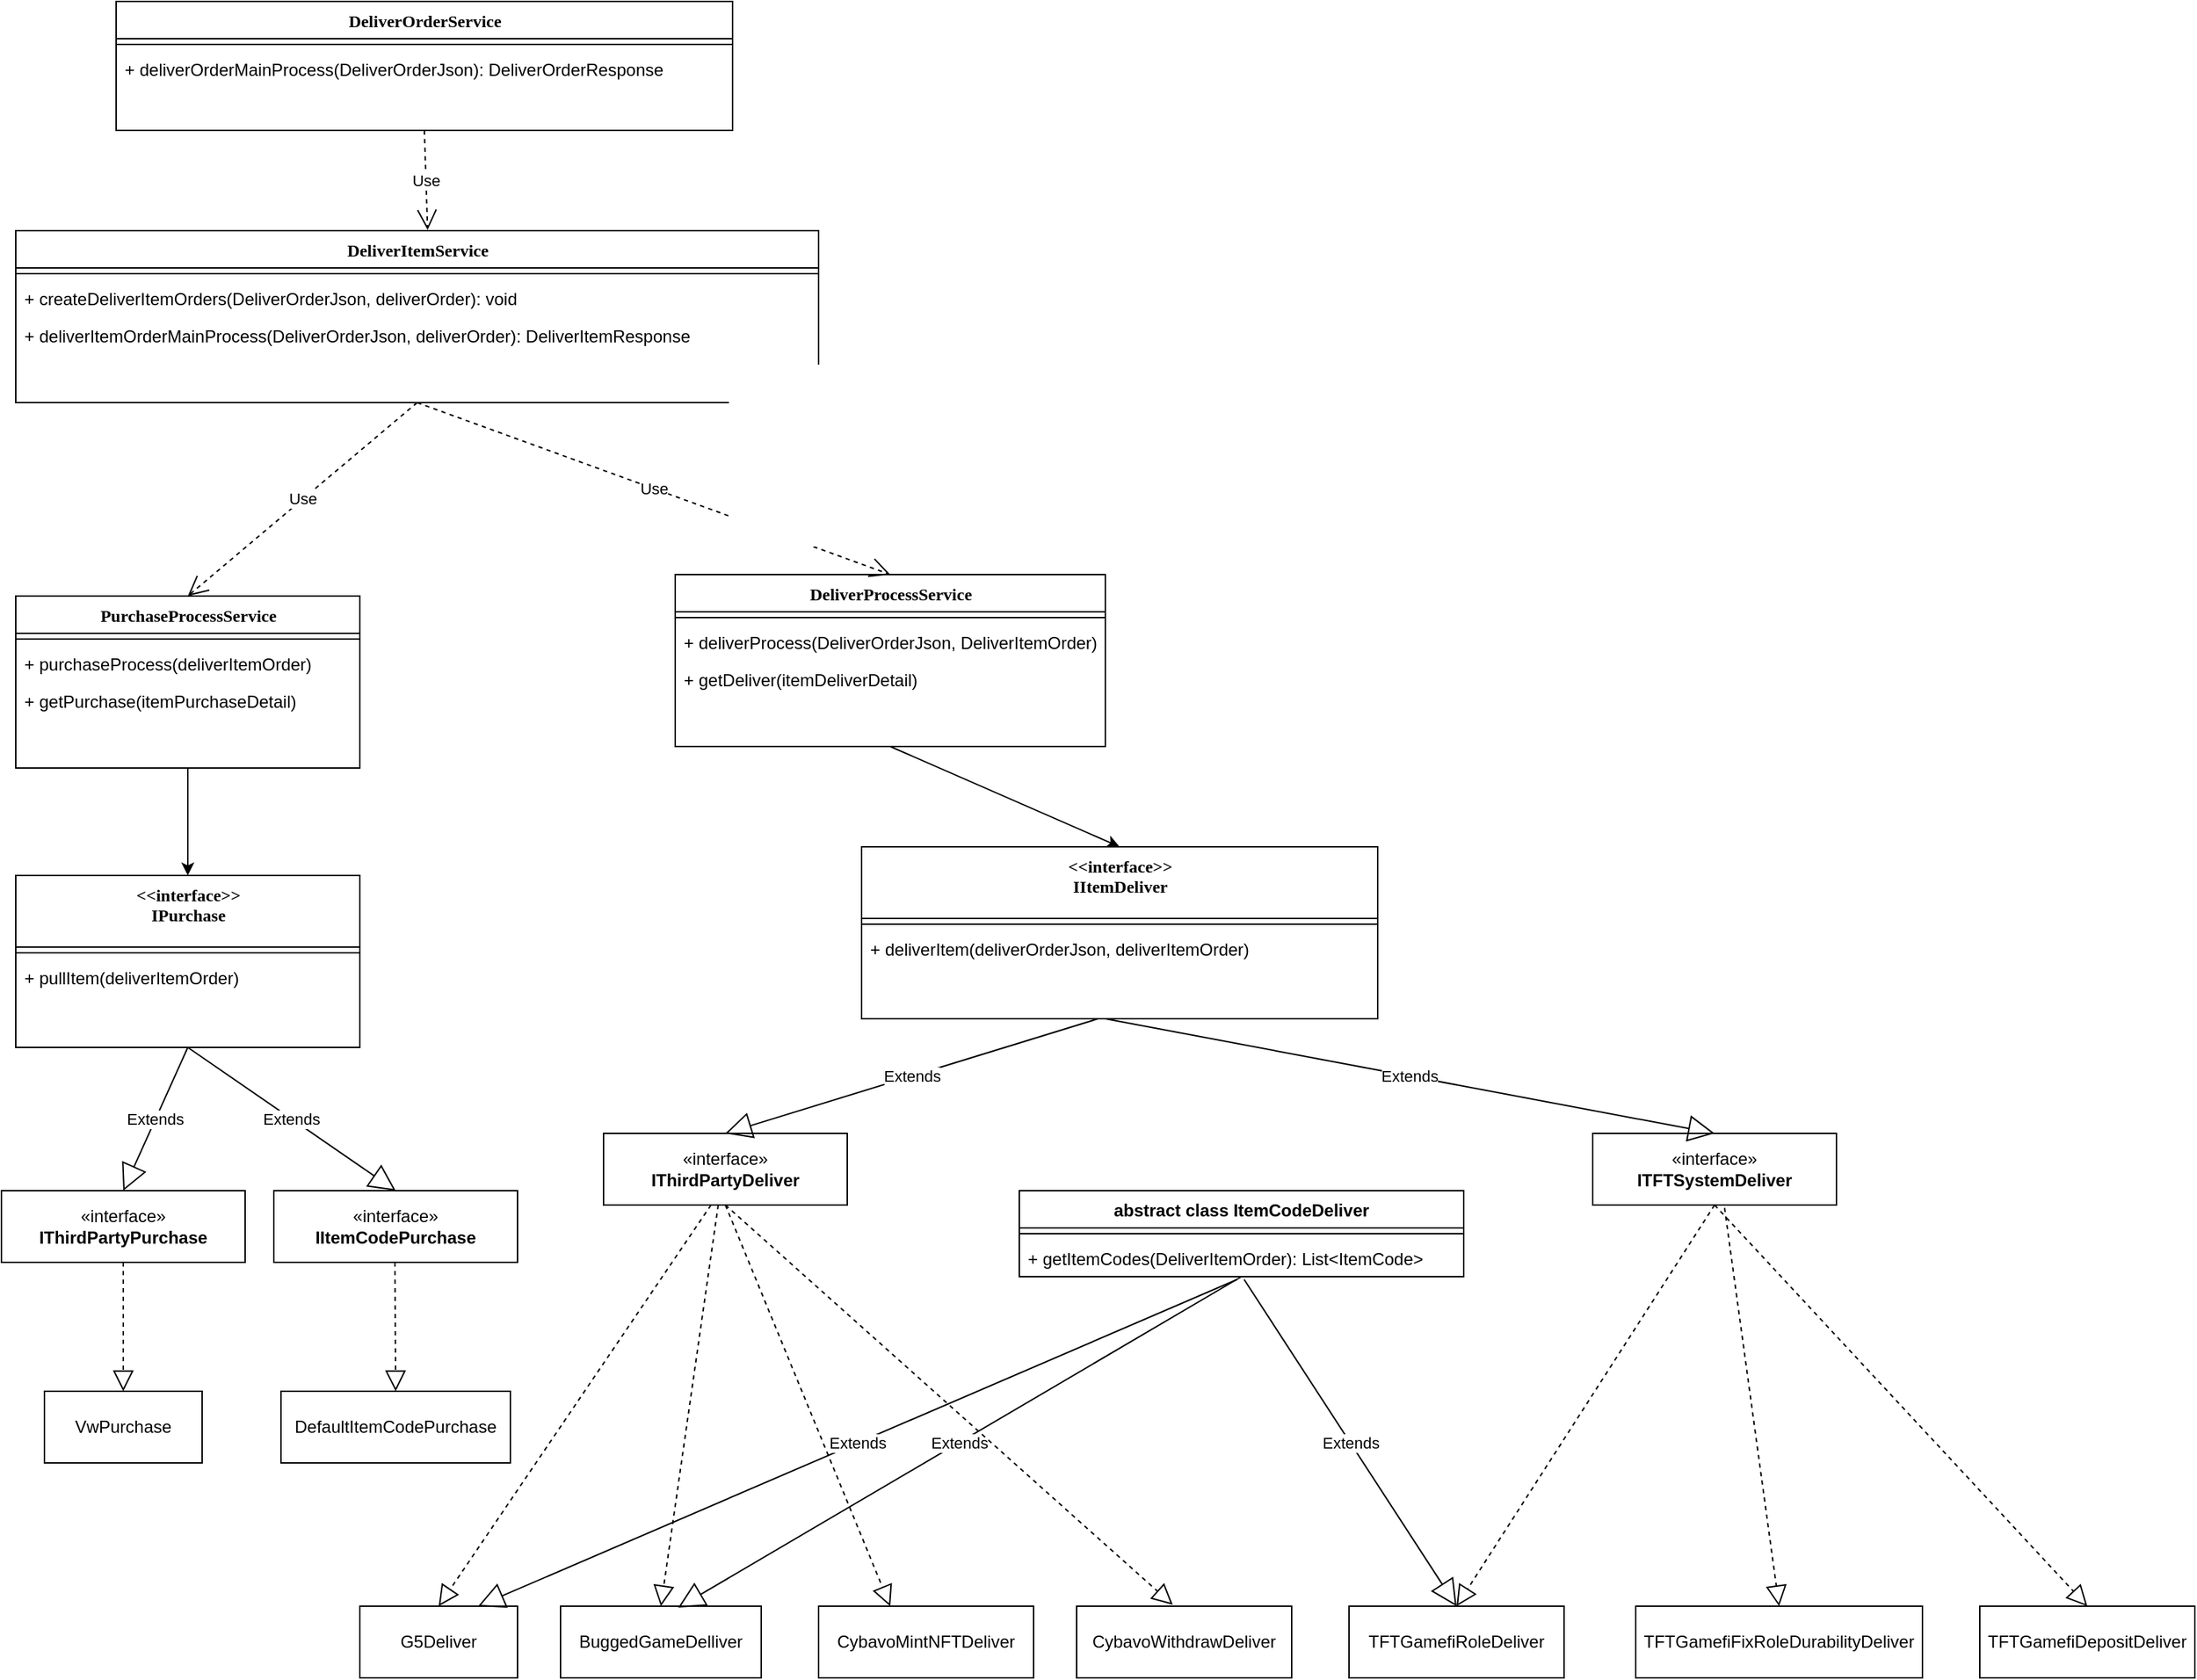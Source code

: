 <mxfile version="21.1.0" type="github">
  <diagram name="Page-1" id="9f46799a-70d6-7492-0946-bef42562c5a5">
    <mxGraphModel dx="1434" dy="746" grid="1" gridSize="10" guides="1" tooltips="1" connect="1" arrows="1" fold="1" page="1" pageScale="1" pageWidth="1920" pageHeight="1200" background="none" math="0" shadow="0">
      <root>
        <mxCell id="0" />
        <mxCell id="1" parent="0" />
        <mxCell id="78961159f06e98e8-17" value="DeliverOrderService&lt;br&gt;" style="swimlane;html=1;fontStyle=1;align=center;verticalAlign=top;childLayout=stackLayout;horizontal=1;startSize=26;horizontalStack=0;resizeParent=1;resizeLast=0;collapsible=1;marginBottom=0;swimlaneFillColor=#ffffff;rounded=0;shadow=0;comic=0;labelBackgroundColor=none;strokeWidth=1;fillColor=none;fontFamily=Verdana;fontSize=12" parent="1" vertex="1">
          <mxGeometry x="80" y="10" width="430" height="90" as="geometry" />
        </mxCell>
        <mxCell id="78961159f06e98e8-19" value="" style="line;html=1;strokeWidth=1;fillColor=none;align=left;verticalAlign=middle;spacingTop=-1;spacingLeft=3;spacingRight=3;rotatable=0;labelPosition=right;points=[];portConstraint=eastwest;" parent="78961159f06e98e8-17" vertex="1">
          <mxGeometry y="26" width="430" height="8" as="geometry" />
        </mxCell>
        <mxCell id="78961159f06e98e8-20" value="+ deliverOrderMainProcess(DeliverOrderJson): DeliverOrderResponse" style="text;html=1;strokeColor=none;fillColor=none;align=left;verticalAlign=top;spacingLeft=4;spacingRight=4;whiteSpace=wrap;overflow=hidden;rotatable=0;points=[[0,0.5],[1,0.5]];portConstraint=eastwest;" parent="78961159f06e98e8-17" vertex="1">
          <mxGeometry y="34" width="430" height="26" as="geometry" />
        </mxCell>
        <mxCell id="awjkgTFQ0t0oaeeItQhz-2" value="DeliverItemService" style="swimlane;html=1;fontStyle=1;align=center;verticalAlign=top;childLayout=stackLayout;horizontal=1;startSize=26;horizontalStack=0;resizeParent=1;resizeLast=0;collapsible=1;marginBottom=0;swimlaneFillColor=#ffffff;rounded=0;shadow=0;comic=0;labelBackgroundColor=none;strokeWidth=1;fillColor=none;fontFamily=Verdana;fontSize=12" parent="1" vertex="1">
          <mxGeometry x="10" y="170" width="560" height="120" as="geometry" />
        </mxCell>
        <mxCell id="awjkgTFQ0t0oaeeItQhz-3" value="" style="line;html=1;strokeWidth=1;fillColor=none;align=left;verticalAlign=middle;spacingTop=-1;spacingLeft=3;spacingRight=3;rotatable=0;labelPosition=right;points=[];portConstraint=eastwest;" parent="awjkgTFQ0t0oaeeItQhz-2" vertex="1">
          <mxGeometry y="26" width="560" height="8" as="geometry" />
        </mxCell>
        <mxCell id="awjkgTFQ0t0oaeeItQhz-4" value="+ createDeliverItemOrders(DeliverOrderJson, deliverOrder): void" style="text;html=1;strokeColor=none;fillColor=none;align=left;verticalAlign=top;spacingLeft=4;spacingRight=4;whiteSpace=wrap;overflow=hidden;rotatable=0;points=[[0,0.5],[1,0.5]];portConstraint=eastwest;" parent="awjkgTFQ0t0oaeeItQhz-2" vertex="1">
          <mxGeometry y="34" width="560" height="26" as="geometry" />
        </mxCell>
        <mxCell id="awjkgTFQ0t0oaeeItQhz-5" value="+ deliverItemOrderMainProcess(DeliverOrderJson, deliverOrder): DeliverItemResponse" style="text;html=1;strokeColor=none;fillColor=none;align=left;verticalAlign=top;spacingLeft=4;spacingRight=4;whiteSpace=wrap;overflow=hidden;rotatable=0;points=[[0,0.5],[1,0.5]];portConstraint=eastwest;" parent="awjkgTFQ0t0oaeeItQhz-2" vertex="1">
          <mxGeometry y="60" width="560" height="26" as="geometry" />
        </mxCell>
        <mxCell id="awjkgTFQ0t0oaeeItQhz-7" value="Use" style="endArrow=open;endSize=12;dashed=1;html=1;rounded=0;entryX=0.513;entryY=-0.004;entryDx=0;entryDy=0;entryPerimeter=0;exitX=0.5;exitY=1;exitDx=0;exitDy=0;" parent="1" source="78961159f06e98e8-17" target="awjkgTFQ0t0oaeeItQhz-2" edge="1">
          <mxGeometry width="160" relative="1" as="geometry">
            <mxPoint x="630" y="440" as="sourcePoint" />
            <mxPoint x="740" y="480" as="targetPoint" />
          </mxGeometry>
        </mxCell>
        <mxCell id="awjkgTFQ0t0oaeeItQhz-8" value="DeliverProcessService" style="swimlane;html=1;fontStyle=1;align=center;verticalAlign=top;childLayout=stackLayout;horizontal=1;startSize=26;horizontalStack=0;resizeParent=1;resizeLast=0;collapsible=1;marginBottom=0;swimlaneFillColor=#ffffff;rounded=0;shadow=0;comic=0;labelBackgroundColor=none;strokeWidth=1;fillColor=none;fontFamily=Verdana;fontSize=12" parent="1" vertex="1">
          <mxGeometry x="470" y="410" width="300" height="120" as="geometry" />
        </mxCell>
        <mxCell id="awjkgTFQ0t0oaeeItQhz-9" value="" style="line;html=1;strokeWidth=1;fillColor=none;align=left;verticalAlign=middle;spacingTop=-1;spacingLeft=3;spacingRight=3;rotatable=0;labelPosition=right;points=[];portConstraint=eastwest;" parent="awjkgTFQ0t0oaeeItQhz-8" vertex="1">
          <mxGeometry y="26" width="300" height="8" as="geometry" />
        </mxCell>
        <mxCell id="awjkgTFQ0t0oaeeItQhz-10" value="+ deliverProcess(DeliverOrderJson, DeliverItemOrder)" style="text;html=1;strokeColor=none;fillColor=none;align=left;verticalAlign=top;spacingLeft=4;spacingRight=4;whiteSpace=wrap;overflow=hidden;rotatable=0;points=[[0,0.5],[1,0.5]];portConstraint=eastwest;" parent="awjkgTFQ0t0oaeeItQhz-8" vertex="1">
          <mxGeometry y="34" width="300" height="26" as="geometry" />
        </mxCell>
        <mxCell id="awjkgTFQ0t0oaeeItQhz-20" value="+ getDeliver(itemDeliverDetail)" style="text;html=1;strokeColor=none;fillColor=none;align=left;verticalAlign=top;spacingLeft=4;spacingRight=4;whiteSpace=wrap;overflow=hidden;rotatable=0;points=[[0,0.5],[1,0.5]];portConstraint=eastwest;" parent="awjkgTFQ0t0oaeeItQhz-8" vertex="1">
          <mxGeometry y="60" width="300" height="26" as="geometry" />
        </mxCell>
        <mxCell id="awjkgTFQ0t0oaeeItQhz-12" value="PurchaseProcessService" style="swimlane;html=1;fontStyle=1;align=center;verticalAlign=top;childLayout=stackLayout;horizontal=1;startSize=26;horizontalStack=0;resizeParent=1;resizeLast=0;collapsible=1;marginBottom=0;swimlaneFillColor=#ffffff;rounded=0;shadow=0;comic=0;labelBackgroundColor=none;strokeWidth=1;fillColor=none;fontFamily=Verdana;fontSize=12" parent="1" vertex="1">
          <mxGeometry x="10" y="425" width="240" height="120" as="geometry" />
        </mxCell>
        <mxCell id="awjkgTFQ0t0oaeeItQhz-13" value="" style="line;html=1;strokeWidth=1;fillColor=none;align=left;verticalAlign=middle;spacingTop=-1;spacingLeft=3;spacingRight=3;rotatable=0;labelPosition=right;points=[];portConstraint=eastwest;" parent="awjkgTFQ0t0oaeeItQhz-12" vertex="1">
          <mxGeometry y="26" width="240" height="8" as="geometry" />
        </mxCell>
        <mxCell id="awjkgTFQ0t0oaeeItQhz-14" value="+ purchaseProcess(deliverItemOrder)" style="text;html=1;strokeColor=none;fillColor=none;align=left;verticalAlign=top;spacingLeft=4;spacingRight=4;whiteSpace=wrap;overflow=hidden;rotatable=0;points=[[0,0.5],[1,0.5]];portConstraint=eastwest;" parent="awjkgTFQ0t0oaeeItQhz-12" vertex="1">
          <mxGeometry y="34" width="240" height="26" as="geometry" />
        </mxCell>
        <mxCell id="awjkgTFQ0t0oaeeItQhz-19" value="+ getPurchase(itemPurchaseDetail)" style="text;html=1;strokeColor=none;fillColor=none;align=left;verticalAlign=top;spacingLeft=4;spacingRight=4;whiteSpace=wrap;overflow=hidden;rotatable=0;points=[[0,0.5],[1,0.5]];portConstraint=eastwest;" parent="awjkgTFQ0t0oaeeItQhz-12" vertex="1">
          <mxGeometry y="60" width="240" height="26" as="geometry" />
        </mxCell>
        <mxCell id="awjkgTFQ0t0oaeeItQhz-17" value="Use" style="endArrow=open;endSize=12;dashed=1;html=1;rounded=0;exitX=0.5;exitY=1;exitDx=0;exitDy=0;entryX=0.5;entryY=0;entryDx=0;entryDy=0;" parent="1" source="awjkgTFQ0t0oaeeItQhz-2" target="awjkgTFQ0t0oaeeItQhz-8" edge="1">
          <mxGeometry width="160" relative="1" as="geometry">
            <mxPoint x="640" y="360" as="sourcePoint" />
            <mxPoint x="800" y="360" as="targetPoint" />
          </mxGeometry>
        </mxCell>
        <mxCell id="awjkgTFQ0t0oaeeItQhz-18" value="Use" style="endArrow=open;endSize=12;dashed=1;html=1;rounded=0;exitX=0.5;exitY=1;exitDx=0;exitDy=0;entryX=0.5;entryY=0;entryDx=0;entryDy=0;" parent="1" source="awjkgTFQ0t0oaeeItQhz-2" target="awjkgTFQ0t0oaeeItQhz-12" edge="1">
          <mxGeometry width="160" relative="1" as="geometry">
            <mxPoint x="250" y="350" as="sourcePoint" />
            <mxPoint x="410" y="350" as="targetPoint" />
          </mxGeometry>
        </mxCell>
        <mxCell id="XcHHlOoTGCAlHFL-MbJv-1" value="&amp;lt;&amp;lt;interface&amp;gt;&amp;gt;&lt;br&gt;IPurchase" style="swimlane;html=1;fontStyle=1;align=center;verticalAlign=top;childLayout=stackLayout;horizontal=1;startSize=50;horizontalStack=0;resizeParent=1;resizeLast=0;collapsible=1;marginBottom=0;swimlaneFillColor=#ffffff;rounded=0;shadow=0;comic=0;labelBackgroundColor=none;strokeWidth=1;fillColor=none;fontFamily=Verdana;fontSize=12" vertex="1" parent="1">
          <mxGeometry x="10" y="620" width="240" height="120" as="geometry" />
        </mxCell>
        <mxCell id="XcHHlOoTGCAlHFL-MbJv-2" value="" style="line;html=1;strokeWidth=1;fillColor=none;align=left;verticalAlign=middle;spacingTop=-1;spacingLeft=3;spacingRight=3;rotatable=0;labelPosition=right;points=[];portConstraint=eastwest;" vertex="1" parent="XcHHlOoTGCAlHFL-MbJv-1">
          <mxGeometry y="50" width="240" height="8" as="geometry" />
        </mxCell>
        <mxCell id="XcHHlOoTGCAlHFL-MbJv-3" value="+ pullItem(deliverItemOrder)" style="text;html=1;strokeColor=none;fillColor=none;align=left;verticalAlign=top;spacingLeft=4;spacingRight=4;whiteSpace=wrap;overflow=hidden;rotatable=0;points=[[0,0.5],[1,0.5]];portConstraint=eastwest;" vertex="1" parent="XcHHlOoTGCAlHFL-MbJv-1">
          <mxGeometry y="58" width="240" height="26" as="geometry" />
        </mxCell>
        <mxCell id="XcHHlOoTGCAlHFL-MbJv-5" value="&amp;lt;&amp;lt;interface&amp;gt;&amp;gt;&lt;br&gt;IItemDeliver" style="swimlane;html=1;fontStyle=1;align=center;verticalAlign=top;childLayout=stackLayout;horizontal=1;startSize=50;horizontalStack=0;resizeParent=1;resizeLast=0;collapsible=1;marginBottom=0;swimlaneFillColor=#ffffff;rounded=0;shadow=0;comic=0;labelBackgroundColor=none;strokeWidth=1;fillColor=none;fontFamily=Verdana;fontSize=12" vertex="1" parent="1">
          <mxGeometry x="600" y="600" width="360" height="120" as="geometry" />
        </mxCell>
        <mxCell id="XcHHlOoTGCAlHFL-MbJv-6" value="" style="line;html=1;strokeWidth=1;fillColor=none;align=left;verticalAlign=middle;spacingTop=-1;spacingLeft=3;spacingRight=3;rotatable=0;labelPosition=right;points=[];portConstraint=eastwest;" vertex="1" parent="XcHHlOoTGCAlHFL-MbJv-5">
          <mxGeometry y="50" width="360" height="8" as="geometry" />
        </mxCell>
        <mxCell id="XcHHlOoTGCAlHFL-MbJv-7" value="+ deliverItem(deliverOrderJson, deliverItemOrder)" style="text;html=1;strokeColor=none;fillColor=none;align=left;verticalAlign=top;spacingLeft=4;spacingRight=4;whiteSpace=wrap;overflow=hidden;rotatable=0;points=[[0,0.5],[1,0.5]];portConstraint=eastwest;" vertex="1" parent="XcHHlOoTGCAlHFL-MbJv-5">
          <mxGeometry y="58" width="360" height="26" as="geometry" />
        </mxCell>
        <mxCell id="XcHHlOoTGCAlHFL-MbJv-8" value="" style="endArrow=classic;html=1;rounded=0;exitX=0.5;exitY=1;exitDx=0;exitDy=0;entryX=0.5;entryY=0;entryDx=0;entryDy=0;" edge="1" parent="1" source="awjkgTFQ0t0oaeeItQhz-12" target="XcHHlOoTGCAlHFL-MbJv-1">
          <mxGeometry width="50" height="50" relative="1" as="geometry">
            <mxPoint x="240" y="580" as="sourcePoint" />
            <mxPoint x="290" y="530" as="targetPoint" />
          </mxGeometry>
        </mxCell>
        <mxCell id="XcHHlOoTGCAlHFL-MbJv-9" value="" style="endArrow=classic;html=1;rounded=0;exitX=0.5;exitY=1;exitDx=0;exitDy=0;entryX=0.5;entryY=0;entryDx=0;entryDy=0;" edge="1" parent="1" source="awjkgTFQ0t0oaeeItQhz-8" target="XcHHlOoTGCAlHFL-MbJv-5">
          <mxGeometry width="50" height="50" relative="1" as="geometry">
            <mxPoint x="509.5" y="545" as="sourcePoint" />
            <mxPoint x="509.5" y="620" as="targetPoint" />
          </mxGeometry>
        </mxCell>
        <mxCell id="XcHHlOoTGCAlHFL-MbJv-10" value="«interface»&lt;br&gt;&lt;b&gt;IThirdPartyPurchase&lt;/b&gt;" style="html=1;whiteSpace=wrap;" vertex="1" parent="1">
          <mxGeometry y="840" width="170" height="50" as="geometry" />
        </mxCell>
        <mxCell id="XcHHlOoTGCAlHFL-MbJv-12" value="Extends" style="endArrow=block;endSize=16;endFill=0;html=1;rounded=0;exitX=0.5;exitY=1;exitDx=0;exitDy=0;entryX=0.5;entryY=0;entryDx=0;entryDy=0;" edge="1" parent="1" source="XcHHlOoTGCAlHFL-MbJv-1" target="XcHHlOoTGCAlHFL-MbJv-10">
          <mxGeometry width="160" relative="1" as="geometry">
            <mxPoint x="150" y="760" as="sourcePoint" />
            <mxPoint x="310" y="760" as="targetPoint" />
          </mxGeometry>
        </mxCell>
        <mxCell id="XcHHlOoTGCAlHFL-MbJv-13" value="«interface»&lt;br&gt;&lt;b&gt;IItemCodePurchase&lt;/b&gt;" style="html=1;whiteSpace=wrap;" vertex="1" parent="1">
          <mxGeometry x="190" y="840" width="170" height="50" as="geometry" />
        </mxCell>
        <mxCell id="XcHHlOoTGCAlHFL-MbJv-14" value="Extends" style="endArrow=block;endSize=16;endFill=0;html=1;rounded=0;entryX=0.5;entryY=0;entryDx=0;entryDy=0;" edge="1" parent="1" target="XcHHlOoTGCAlHFL-MbJv-13">
          <mxGeometry width="160" relative="1" as="geometry">
            <mxPoint x="130" y="740" as="sourcePoint" />
            <mxPoint x="105" y="840" as="targetPoint" />
          </mxGeometry>
        </mxCell>
        <mxCell id="XcHHlOoTGCAlHFL-MbJv-15" value="VwPurchase" style="html=1;whiteSpace=wrap;" vertex="1" parent="1">
          <mxGeometry x="30" y="980" width="110" height="50" as="geometry" />
        </mxCell>
        <mxCell id="XcHHlOoTGCAlHFL-MbJv-16" value="" style="endArrow=block;dashed=1;endFill=0;endSize=12;html=1;rounded=0;exitX=0.5;exitY=1;exitDx=0;exitDy=0;entryX=0.5;entryY=0;entryDx=0;entryDy=0;" edge="1" parent="1" source="XcHHlOoTGCAlHFL-MbJv-10" target="XcHHlOoTGCAlHFL-MbJv-15">
          <mxGeometry width="160" relative="1" as="geometry">
            <mxPoint x="90" y="920" as="sourcePoint" />
            <mxPoint x="250" y="920" as="targetPoint" />
          </mxGeometry>
        </mxCell>
        <mxCell id="XcHHlOoTGCAlHFL-MbJv-17" value="DefaultItemCodePurchase" style="html=1;whiteSpace=wrap;" vertex="1" parent="1">
          <mxGeometry x="195" y="980" width="160" height="50" as="geometry" />
        </mxCell>
        <mxCell id="XcHHlOoTGCAlHFL-MbJv-18" value="" style="endArrow=block;dashed=1;endFill=0;endSize=12;html=1;rounded=0;exitX=0.5;exitY=1;exitDx=0;exitDy=0;entryX=0.5;entryY=0;entryDx=0;entryDy=0;" edge="1" parent="1" target="XcHHlOoTGCAlHFL-MbJv-17">
          <mxGeometry width="160" relative="1" as="geometry">
            <mxPoint x="274.5" y="890" as="sourcePoint" />
            <mxPoint x="274.5" y="980" as="targetPoint" />
          </mxGeometry>
        </mxCell>
        <mxCell id="XcHHlOoTGCAlHFL-MbJv-19" value="«interface»&lt;br&gt;&lt;b&gt;IThirdPartyDeliver&lt;br&gt;&lt;/b&gt;" style="html=1;whiteSpace=wrap;" vertex="1" parent="1">
          <mxGeometry x="420" y="800" width="170" height="50" as="geometry" />
        </mxCell>
        <mxCell id="XcHHlOoTGCAlHFL-MbJv-22" value="«interface»&lt;br&gt;&lt;b&gt;ITFTSystemDeliver&lt;/b&gt;" style="html=1;whiteSpace=wrap;" vertex="1" parent="1">
          <mxGeometry x="1110" y="800" width="170" height="50" as="geometry" />
        </mxCell>
        <mxCell id="XcHHlOoTGCAlHFL-MbJv-23" value="Extends" style="endArrow=block;endSize=16;endFill=0;html=1;rounded=0;exitX=0.5;exitY=1;exitDx=0;exitDy=0;entryX=0.5;entryY=0;entryDx=0;entryDy=0;" edge="1" parent="1" target="XcHHlOoTGCAlHFL-MbJv-19">
          <mxGeometry width="160" relative="1" as="geometry">
            <mxPoint x="765" y="720" as="sourcePoint" />
            <mxPoint x="720" y="820" as="targetPoint" />
          </mxGeometry>
        </mxCell>
        <mxCell id="XcHHlOoTGCAlHFL-MbJv-25" value="Extends" style="endArrow=block;endSize=16;endFill=0;html=1;rounded=0;entryX=0.5;entryY=0;entryDx=0;entryDy=0;" edge="1" parent="1" target="XcHHlOoTGCAlHFL-MbJv-22">
          <mxGeometry width="160" relative="1" as="geometry">
            <mxPoint x="770" y="720" as="sourcePoint" />
            <mxPoint x="775" y="820" as="targetPoint" />
          </mxGeometry>
        </mxCell>
        <mxCell id="XcHHlOoTGCAlHFL-MbJv-26" value="abstract class ItemCodeDeliver" style="swimlane;fontStyle=1;align=center;verticalAlign=top;childLayout=stackLayout;horizontal=1;startSize=26;horizontalStack=0;resizeParent=1;resizeParentMax=0;resizeLast=0;collapsible=1;marginBottom=0;whiteSpace=wrap;html=1;" vertex="1" parent="1">
          <mxGeometry x="710" y="840" width="310" height="60" as="geometry" />
        </mxCell>
        <mxCell id="XcHHlOoTGCAlHFL-MbJv-28" value="" style="line;strokeWidth=1;fillColor=none;align=left;verticalAlign=middle;spacingTop=-1;spacingLeft=3;spacingRight=3;rotatable=0;labelPosition=right;points=[];portConstraint=eastwest;strokeColor=inherit;" vertex="1" parent="XcHHlOoTGCAlHFL-MbJv-26">
          <mxGeometry y="26" width="310" height="8" as="geometry" />
        </mxCell>
        <mxCell id="XcHHlOoTGCAlHFL-MbJv-29" value="+ getItemCodes(DeliverItemOrder): List&amp;lt;ItemCode&amp;gt;" style="text;strokeColor=none;fillColor=none;align=left;verticalAlign=top;spacingLeft=4;spacingRight=4;overflow=hidden;rotatable=0;points=[[0,0.5],[1,0.5]];portConstraint=eastwest;whiteSpace=wrap;html=1;" vertex="1" parent="XcHHlOoTGCAlHFL-MbJv-26">
          <mxGeometry y="34" width="310" height="26" as="geometry" />
        </mxCell>
        <mxCell id="XcHHlOoTGCAlHFL-MbJv-31" value="G5Deliver" style="html=1;whiteSpace=wrap;" vertex="1" parent="1">
          <mxGeometry x="250" y="1130" width="110" height="50" as="geometry" />
        </mxCell>
        <mxCell id="XcHHlOoTGCAlHFL-MbJv-32" value="" style="endArrow=block;dashed=1;endFill=0;endSize=12;html=1;rounded=0;exitX=0.441;exitY=1;exitDx=0;exitDy=0;entryX=0.5;entryY=0;entryDx=0;entryDy=0;exitPerimeter=0;" edge="1" parent="1" source="XcHHlOoTGCAlHFL-MbJv-19" target="XcHHlOoTGCAlHFL-MbJv-31">
          <mxGeometry width="160" relative="1" as="geometry">
            <mxPoint x="474.5" y="900" as="sourcePoint" />
            <mxPoint x="474.5" y="990" as="targetPoint" />
          </mxGeometry>
        </mxCell>
        <mxCell id="XcHHlOoTGCAlHFL-MbJv-33" value="Extends" style="endArrow=block;endSize=16;endFill=0;html=1;rounded=0;exitX=0.49;exitY=1.077;exitDx=0;exitDy=0;exitPerimeter=0;entryX=0.75;entryY=0;entryDx=0;entryDy=0;" edge="1" parent="1" source="XcHHlOoTGCAlHFL-MbJv-29" target="XcHHlOoTGCAlHFL-MbJv-31">
          <mxGeometry width="160" relative="1" as="geometry">
            <mxPoint x="785" y="930" as="sourcePoint" />
            <mxPoint x="470" y="1040" as="targetPoint" />
          </mxGeometry>
        </mxCell>
        <mxCell id="XcHHlOoTGCAlHFL-MbJv-34" value="BuggedGameDelliver" style="html=1;whiteSpace=wrap;" vertex="1" parent="1">
          <mxGeometry x="390" y="1130" width="140" height="50" as="geometry" />
        </mxCell>
        <mxCell id="XcHHlOoTGCAlHFL-MbJv-35" value="" style="endArrow=block;dashed=1;endFill=0;endSize=12;html=1;rounded=0;entryX=0.5;entryY=0;entryDx=0;entryDy=0;" edge="1" parent="1" target="XcHHlOoTGCAlHFL-MbJv-34">
          <mxGeometry width="160" relative="1" as="geometry">
            <mxPoint x="500" y="850" as="sourcePoint" />
            <mxPoint x="365" y="1090" as="targetPoint" />
          </mxGeometry>
        </mxCell>
        <mxCell id="XcHHlOoTGCAlHFL-MbJv-36" value="Extends" style="endArrow=block;endSize=16;endFill=0;html=1;rounded=0;exitX=0.5;exitY=1;exitDx=0;exitDy=0;exitPerimeter=0;entryX=0.586;entryY=0.02;entryDx=0;entryDy=0;entryPerimeter=0;" edge="1" parent="1" source="XcHHlOoTGCAlHFL-MbJv-29" target="XcHHlOoTGCAlHFL-MbJv-34">
          <mxGeometry width="160" relative="1" as="geometry">
            <mxPoint x="760" y="900" as="sourcePoint" />
            <mxPoint x="520" y="1120" as="targetPoint" />
          </mxGeometry>
        </mxCell>
        <mxCell id="XcHHlOoTGCAlHFL-MbJv-37" value="CybavoMintNFTDeliver" style="html=1;whiteSpace=wrap;" vertex="1" parent="1">
          <mxGeometry x="570" y="1130" width="150" height="50" as="geometry" />
        </mxCell>
        <mxCell id="XcHHlOoTGCAlHFL-MbJv-38" value="" style="endArrow=block;dashed=1;endFill=0;endSize=12;html=1;rounded=0;exitX=0.5;exitY=1;exitDx=0;exitDy=0;" edge="1" parent="1" source="XcHHlOoTGCAlHFL-MbJv-19">
          <mxGeometry width="160" relative="1" as="geometry">
            <mxPoint x="540" y="870" as="sourcePoint" />
            <mxPoint x="620" y="1130" as="targetPoint" />
          </mxGeometry>
        </mxCell>
        <mxCell id="XcHHlOoTGCAlHFL-MbJv-39" value="CybavoWithdrawDeliver" style="html=1;whiteSpace=wrap;" vertex="1" parent="1">
          <mxGeometry x="750" y="1130" width="150" height="50" as="geometry" />
        </mxCell>
        <mxCell id="XcHHlOoTGCAlHFL-MbJv-40" value="" style="endArrow=block;dashed=1;endFill=0;endSize=12;html=1;rounded=0;exitX=0.5;exitY=1;exitDx=0;exitDy=0;entryX=0.447;entryY=-0.02;entryDx=0;entryDy=0;entryPerimeter=0;" edge="1" parent="1" source="XcHHlOoTGCAlHFL-MbJv-19" target="XcHHlOoTGCAlHFL-MbJv-39">
          <mxGeometry width="160" relative="1" as="geometry">
            <mxPoint x="545" y="870" as="sourcePoint" />
            <mxPoint x="630" y="1140" as="targetPoint" />
            <Array as="points" />
          </mxGeometry>
        </mxCell>
        <mxCell id="XcHHlOoTGCAlHFL-MbJv-41" value="TFTGamefiRoleDeliver" style="html=1;whiteSpace=wrap;" vertex="1" parent="1">
          <mxGeometry x="940" y="1130" width="150" height="50" as="geometry" />
        </mxCell>
        <mxCell id="XcHHlOoTGCAlHFL-MbJv-42" value="TFTGamefiFixRoleDurabilityDeliver" style="html=1;whiteSpace=wrap;" vertex="1" parent="1">
          <mxGeometry x="1140" y="1130" width="200" height="50" as="geometry" />
        </mxCell>
        <mxCell id="XcHHlOoTGCAlHFL-MbJv-43" value="TFTGamefiDepositDeliver" style="html=1;whiteSpace=wrap;" vertex="1" parent="1">
          <mxGeometry x="1380" y="1130" width="150" height="50" as="geometry" />
        </mxCell>
        <mxCell id="XcHHlOoTGCAlHFL-MbJv-44" value="Extends" style="endArrow=block;endSize=16;endFill=0;html=1;rounded=0;exitX=0.506;exitY=1.077;exitDx=0;exitDy=0;exitPerimeter=0;entryX=0.5;entryY=0;entryDx=0;entryDy=0;" edge="1" parent="1" source="XcHHlOoTGCAlHFL-MbJv-29" target="XcHHlOoTGCAlHFL-MbJv-41">
          <mxGeometry width="160" relative="1" as="geometry">
            <mxPoint x="815" y="910" as="sourcePoint" />
            <mxPoint x="482" y="1141" as="targetPoint" />
          </mxGeometry>
        </mxCell>
        <mxCell id="XcHHlOoTGCAlHFL-MbJv-45" value="" style="endArrow=block;dashed=1;endFill=0;endSize=12;html=1;rounded=0;entryX=0.5;entryY=0;entryDx=0;entryDy=0;exitX=0.5;exitY=1;exitDx=0;exitDy=0;" edge="1" parent="1" source="XcHHlOoTGCAlHFL-MbJv-22" target="XcHHlOoTGCAlHFL-MbJv-43">
          <mxGeometry width="160" relative="1" as="geometry">
            <mxPoint x="1300" y="711" as="sourcePoint" />
            <mxPoint x="1582" y="980" as="targetPoint" />
            <Array as="points" />
          </mxGeometry>
        </mxCell>
        <mxCell id="XcHHlOoTGCAlHFL-MbJv-46" value="" style="endArrow=block;dashed=1;endFill=0;endSize=12;html=1;rounded=0;entryX=0.5;entryY=0;entryDx=0;entryDy=0;exitX=0.541;exitY=1.04;exitDx=0;exitDy=0;exitPerimeter=0;" edge="1" parent="1" source="XcHHlOoTGCAlHFL-MbJv-22" target="XcHHlOoTGCAlHFL-MbJv-42">
          <mxGeometry width="160" relative="1" as="geometry">
            <mxPoint x="1220" y="820" as="sourcePoint" />
            <mxPoint x="1502" y="1089" as="targetPoint" />
            <Array as="points" />
          </mxGeometry>
        </mxCell>
        <mxCell id="XcHHlOoTGCAlHFL-MbJv-47" value="" style="endArrow=block;dashed=1;endFill=0;endSize=12;html=1;rounded=0;entryX=0.5;entryY=0;entryDx=0;entryDy=0;exitX=0.5;exitY=1;exitDx=0;exitDy=0;" edge="1" parent="1" source="XcHHlOoTGCAlHFL-MbJv-22" target="XcHHlOoTGCAlHFL-MbJv-41">
          <mxGeometry width="160" relative="1" as="geometry">
            <mxPoint x="1080" y="890" as="sourcePoint" />
            <mxPoint x="1362" y="1159" as="targetPoint" />
            <Array as="points" />
          </mxGeometry>
        </mxCell>
      </root>
    </mxGraphModel>
  </diagram>
</mxfile>
